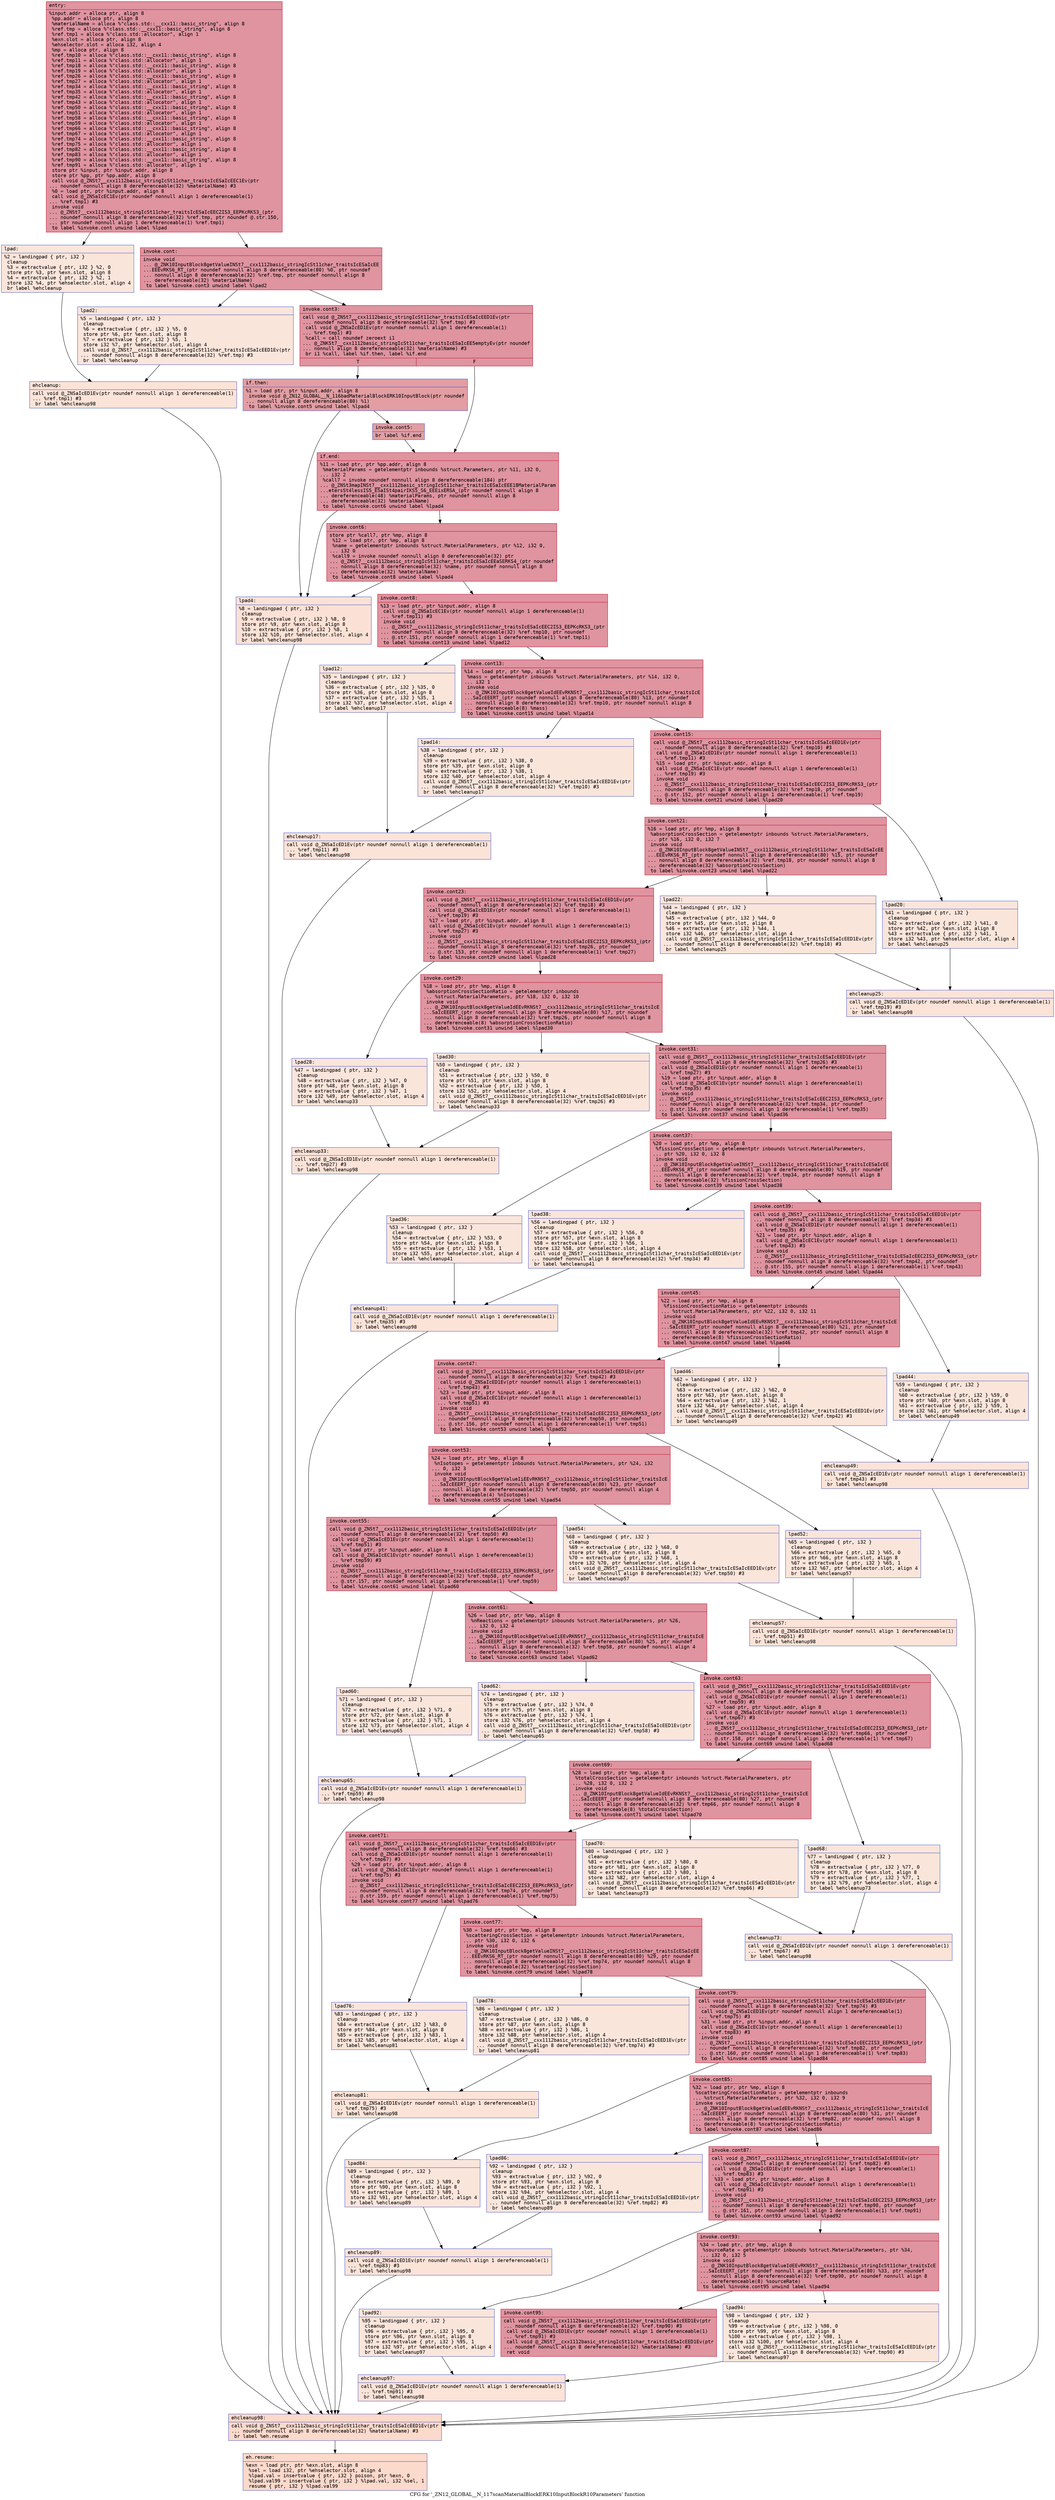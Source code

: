 digraph "CFG for '_ZN12_GLOBAL__N_117scanMaterialBlockERK10InputBlockR10Parameters' function" {
	label="CFG for '_ZN12_GLOBAL__N_117scanMaterialBlockERK10InputBlockR10Parameters' function";

	Node0x562c4e52afa0 [shape=record,color="#b70d28ff", style=filled, fillcolor="#b70d2870" fontname="Courier",label="{entry:\l|  %input.addr = alloca ptr, align 8\l  %pp.addr = alloca ptr, align 8\l  %materialName = alloca %\"class.std::__cxx11::basic_string\", align 8\l  %ref.tmp = alloca %\"class.std::__cxx11::basic_string\", align 8\l  %ref.tmp1 = alloca %\"class.std::allocator\", align 1\l  %exn.slot = alloca ptr, align 8\l  %ehselector.slot = alloca i32, align 4\l  %mp = alloca ptr, align 8\l  %ref.tmp10 = alloca %\"class.std::__cxx11::basic_string\", align 8\l  %ref.tmp11 = alloca %\"class.std::allocator\", align 1\l  %ref.tmp18 = alloca %\"class.std::__cxx11::basic_string\", align 8\l  %ref.tmp19 = alloca %\"class.std::allocator\", align 1\l  %ref.tmp26 = alloca %\"class.std::__cxx11::basic_string\", align 8\l  %ref.tmp27 = alloca %\"class.std::allocator\", align 1\l  %ref.tmp34 = alloca %\"class.std::__cxx11::basic_string\", align 8\l  %ref.tmp35 = alloca %\"class.std::allocator\", align 1\l  %ref.tmp42 = alloca %\"class.std::__cxx11::basic_string\", align 8\l  %ref.tmp43 = alloca %\"class.std::allocator\", align 1\l  %ref.tmp50 = alloca %\"class.std::__cxx11::basic_string\", align 8\l  %ref.tmp51 = alloca %\"class.std::allocator\", align 1\l  %ref.tmp58 = alloca %\"class.std::__cxx11::basic_string\", align 8\l  %ref.tmp59 = alloca %\"class.std::allocator\", align 1\l  %ref.tmp66 = alloca %\"class.std::__cxx11::basic_string\", align 8\l  %ref.tmp67 = alloca %\"class.std::allocator\", align 1\l  %ref.tmp74 = alloca %\"class.std::__cxx11::basic_string\", align 8\l  %ref.tmp75 = alloca %\"class.std::allocator\", align 1\l  %ref.tmp82 = alloca %\"class.std::__cxx11::basic_string\", align 8\l  %ref.tmp83 = alloca %\"class.std::allocator\", align 1\l  %ref.tmp90 = alloca %\"class.std::__cxx11::basic_string\", align 8\l  %ref.tmp91 = alloca %\"class.std::allocator\", align 1\l  store ptr %input, ptr %input.addr, align 8\l  store ptr %pp, ptr %pp.addr, align 8\l  call void @_ZNSt7__cxx1112basic_stringIcSt11char_traitsIcESaIcEEC1Ev(ptr\l... noundef nonnull align 8 dereferenceable(32) %materialName) #3\l  %0 = load ptr, ptr %input.addr, align 8\l  call void @_ZNSaIcEC1Ev(ptr noundef nonnull align 1 dereferenceable(1)\l... %ref.tmp1) #3\l  invoke void\l... @_ZNSt7__cxx1112basic_stringIcSt11char_traitsIcESaIcEEC2IS3_EEPKcRKS3_(ptr\l... noundef nonnull align 8 dereferenceable(32) %ref.tmp, ptr noundef @.str.150,\l... ptr noundef nonnull align 1 dereferenceable(1) %ref.tmp1)\l          to label %invoke.cont unwind label %lpad\l}"];
	Node0x562c4e52afa0 -> Node0x562c4e52c280[tooltip="entry -> invoke.cont\nProbability 100.00%" ];
	Node0x562c4e52afa0 -> Node0x562c4e52c300[tooltip="entry -> lpad\nProbability 0.00%" ];
	Node0x562c4e52c280 [shape=record,color="#b70d28ff", style=filled, fillcolor="#b70d2870" fontname="Courier",label="{invoke.cont:\l|  invoke void\l... @_ZNK10InputBlock8getValueINSt7__cxx1112basic_stringIcSt11char_traitsIcESaIcEE\l...EEEvRKS6_RT_(ptr noundef nonnull align 8 dereferenceable(80) %0, ptr noundef\l... nonnull align 8 dereferenceable(32) %ref.tmp, ptr noundef nonnull align 8\l... dereferenceable(32) %materialName)\l          to label %invoke.cont3 unwind label %lpad2\l}"];
	Node0x562c4e52c280 -> Node0x562c4e52c230[tooltip="invoke.cont -> invoke.cont3\nProbability 100.00%" ];
	Node0x562c4e52c280 -> Node0x562c4e52c5a0[tooltip="invoke.cont -> lpad2\nProbability 0.00%" ];
	Node0x562c4e52c230 [shape=record,color="#b70d28ff", style=filled, fillcolor="#b70d2870" fontname="Courier",label="{invoke.cont3:\l|  call void @_ZNSt7__cxx1112basic_stringIcSt11char_traitsIcESaIcEED1Ev(ptr\l... noundef nonnull align 8 dereferenceable(32) %ref.tmp) #3\l  call void @_ZNSaIcED1Ev(ptr noundef nonnull align 1 dereferenceable(1)\l... %ref.tmp1) #3\l  %call = call noundef zeroext i1\l... @_ZNKSt7__cxx1112basic_stringIcSt11char_traitsIcESaIcEE5emptyEv(ptr noundef\l... nonnull align 8 dereferenceable(32) %materialName) #3\l  br i1 %call, label %if.then, label %if.end\l|{<s0>T|<s1>F}}"];
	Node0x562c4e52c230:s0 -> Node0x562c4e52ca20[tooltip="invoke.cont3 -> if.then\nProbability 50.00%" ];
	Node0x562c4e52c230:s1 -> Node0x562c4e52cba0[tooltip="invoke.cont3 -> if.end\nProbability 50.00%" ];
	Node0x562c4e52ca20 [shape=record,color="#3d50c3ff", style=filled, fillcolor="#be242e70" fontname="Courier",label="{if.then:\l|  %1 = load ptr, ptr %input.addr, align 8\l  invoke void @_ZN12_GLOBAL__N_116badMaterialBlockERK10InputBlock(ptr noundef\l... nonnull align 8 dereferenceable(80) %1)\l          to label %invoke.cont5 unwind label %lpad4\l}"];
	Node0x562c4e52ca20 -> Node0x562c4e52cd40[tooltip="if.then -> invoke.cont5\nProbability 100.00%" ];
	Node0x562c4e52ca20 -> Node0x562c4e52cd90[tooltip="if.then -> lpad4\nProbability 0.00%" ];
	Node0x562c4e52cd40 [shape=record,color="#3d50c3ff", style=filled, fillcolor="#be242e70" fontname="Courier",label="{invoke.cont5:\l|  br label %if.end\l}"];
	Node0x562c4e52cd40 -> Node0x562c4e52cba0[tooltip="invoke.cont5 -> if.end\nProbability 100.00%" ];
	Node0x562c4e52c300 [shape=record,color="#3d50c3ff", style=filled, fillcolor="#f4c5ad70" fontname="Courier",label="{lpad:\l|  %2 = landingpad \{ ptr, i32 \}\l          cleanup\l  %3 = extractvalue \{ ptr, i32 \} %2, 0\l  store ptr %3, ptr %exn.slot, align 8\l  %4 = extractvalue \{ ptr, i32 \} %2, 1\l  store i32 %4, ptr %ehselector.slot, align 4\l  br label %ehcleanup\l}"];
	Node0x562c4e52c300 -> Node0x562c4e52d280[tooltip="lpad -> ehcleanup\nProbability 100.00%" ];
	Node0x562c4e52c5a0 [shape=record,color="#3d50c3ff", style=filled, fillcolor="#f4c5ad70" fontname="Courier",label="{lpad2:\l|  %5 = landingpad \{ ptr, i32 \}\l          cleanup\l  %6 = extractvalue \{ ptr, i32 \} %5, 0\l  store ptr %6, ptr %exn.slot, align 8\l  %7 = extractvalue \{ ptr, i32 \} %5, 1\l  store i32 %7, ptr %ehselector.slot, align 4\l  call void @_ZNSt7__cxx1112basic_stringIcSt11char_traitsIcESaIcEED1Ev(ptr\l... noundef nonnull align 8 dereferenceable(32) %ref.tmp) #3\l  br label %ehcleanup\l}"];
	Node0x562c4e52c5a0 -> Node0x562c4e52d280[tooltip="lpad2 -> ehcleanup\nProbability 100.00%" ];
	Node0x562c4e52d280 [shape=record,color="#3d50c3ff", style=filled, fillcolor="#f6bfa670" fontname="Courier",label="{ehcleanup:\l|  call void @_ZNSaIcED1Ev(ptr noundef nonnull align 1 dereferenceable(1)\l... %ref.tmp1) #3\l  br label %ehcleanup98\l}"];
	Node0x562c4e52d280 -> Node0x562c4e52d830[tooltip="ehcleanup -> ehcleanup98\nProbability 100.00%" ];
	Node0x562c4e52cd90 [shape=record,color="#3d50c3ff", style=filled, fillcolor="#f7bca170" fontname="Courier",label="{lpad4:\l|  %8 = landingpad \{ ptr, i32 \}\l          cleanup\l  %9 = extractvalue \{ ptr, i32 \} %8, 0\l  store ptr %9, ptr %exn.slot, align 8\l  %10 = extractvalue \{ ptr, i32 \} %8, 1\l  store i32 %10, ptr %ehselector.slot, align 4\l  br label %ehcleanup98\l}"];
	Node0x562c4e52cd90 -> Node0x562c4e52d830[tooltip="lpad4 -> ehcleanup98\nProbability 100.00%" ];
	Node0x562c4e52cba0 [shape=record,color="#b70d28ff", style=filled, fillcolor="#b70d2870" fontname="Courier",label="{if.end:\l|  %11 = load ptr, ptr %pp.addr, align 8\l  %materialParams = getelementptr inbounds %struct.Parameters, ptr %11, i32 0,\l... i32 2\l  %call7 = invoke noundef nonnull align 8 dereferenceable(184) ptr\l... @_ZNSt3mapINSt7__cxx1112basic_stringIcSt11char_traitsIcESaIcEEE18MaterialParam\l...etersSt4lessIS5_ESaISt4pairIKS5_S6_EEEixERSA_(ptr noundef nonnull align 8\l... dereferenceable(48) %materialParams, ptr noundef nonnull align 8\l... dereferenceable(32) %materialName)\l          to label %invoke.cont6 unwind label %lpad4\l}"];
	Node0x562c4e52cba0 -> Node0x562c4e52ddc0[tooltip="if.end -> invoke.cont6\nProbability 100.00%" ];
	Node0x562c4e52cba0 -> Node0x562c4e52cd90[tooltip="if.end -> lpad4\nProbability 0.00%" ];
	Node0x562c4e52ddc0 [shape=record,color="#b70d28ff", style=filled, fillcolor="#b70d2870" fontname="Courier",label="{invoke.cont6:\l|  store ptr %call7, ptr %mp, align 8\l  %12 = load ptr, ptr %mp, align 8\l  %name = getelementptr inbounds %struct.MaterialParameters, ptr %12, i32 0,\l... i32 0\l  %call9 = invoke noundef nonnull align 8 dereferenceable(32) ptr\l... @_ZNSt7__cxx1112basic_stringIcSt11char_traitsIcESaIcEEaSERKS4_(ptr noundef\l... nonnull align 8 dereferenceable(32) %name, ptr noundef nonnull align 8\l... dereferenceable(32) %materialName)\l          to label %invoke.cont8 unwind label %lpad4\l}"];
	Node0x562c4e52ddc0 -> Node0x562c4e52e290[tooltip="invoke.cont6 -> invoke.cont8\nProbability 100.00%" ];
	Node0x562c4e52ddc0 -> Node0x562c4e52cd90[tooltip="invoke.cont6 -> lpad4\nProbability 0.00%" ];
	Node0x562c4e52e290 [shape=record,color="#b70d28ff", style=filled, fillcolor="#b70d2870" fontname="Courier",label="{invoke.cont8:\l|  %13 = load ptr, ptr %input.addr, align 8\l  call void @_ZNSaIcEC1Ev(ptr noundef nonnull align 1 dereferenceable(1)\l... %ref.tmp11) #3\l  invoke void\l... @_ZNSt7__cxx1112basic_stringIcSt11char_traitsIcESaIcEEC2IS3_EEPKcRKS3_(ptr\l... noundef nonnull align 8 dereferenceable(32) %ref.tmp10, ptr noundef\l... @.str.151, ptr noundef nonnull align 1 dereferenceable(1) %ref.tmp11)\l          to label %invoke.cont13 unwind label %lpad12\l}"];
	Node0x562c4e52e290 -> Node0x562c4e52e930[tooltip="invoke.cont8 -> invoke.cont13\nProbability 100.00%" ];
	Node0x562c4e52e290 -> Node0x562c4e52e9b0[tooltip="invoke.cont8 -> lpad12\nProbability 0.00%" ];
	Node0x562c4e52e930 [shape=record,color="#b70d28ff", style=filled, fillcolor="#b70d2870" fontname="Courier",label="{invoke.cont13:\l|  %14 = load ptr, ptr %mp, align 8\l  %mass = getelementptr inbounds %struct.MaterialParameters, ptr %14, i32 0,\l... i32 1\l  invoke void\l... @_ZNK10InputBlock8getValueIdEEvRKNSt7__cxx1112basic_stringIcSt11char_traitsIcE\l...SaIcEEERT_(ptr noundef nonnull align 8 dereferenceable(80) %13, ptr noundef\l... nonnull align 8 dereferenceable(32) %ref.tmp10, ptr noundef nonnull align 8\l... dereferenceable(8) %mass)\l          to label %invoke.cont15 unwind label %lpad14\l}"];
	Node0x562c4e52e930 -> Node0x562c4e52b9f0[tooltip="invoke.cont13 -> invoke.cont15\nProbability 100.00%" ];
	Node0x562c4e52e930 -> Node0x562c4e52ede0[tooltip="invoke.cont13 -> lpad14\nProbability 0.00%" ];
	Node0x562c4e52b9f0 [shape=record,color="#b70d28ff", style=filled, fillcolor="#b70d2870" fontname="Courier",label="{invoke.cont15:\l|  call void @_ZNSt7__cxx1112basic_stringIcSt11char_traitsIcESaIcEED1Ev(ptr\l... noundef nonnull align 8 dereferenceable(32) %ref.tmp10) #3\l  call void @_ZNSaIcED1Ev(ptr noundef nonnull align 1 dereferenceable(1)\l... %ref.tmp11) #3\l  %15 = load ptr, ptr %input.addr, align 8\l  call void @_ZNSaIcEC1Ev(ptr noundef nonnull align 1 dereferenceable(1)\l... %ref.tmp19) #3\l  invoke void\l... @_ZNSt7__cxx1112basic_stringIcSt11char_traitsIcESaIcEEC2IS3_EEPKcRKS3_(ptr\l... noundef nonnull align 8 dereferenceable(32) %ref.tmp18, ptr noundef\l... @.str.152, ptr noundef nonnull align 1 dereferenceable(1) %ref.tmp19)\l          to label %invoke.cont21 unwind label %lpad20\l}"];
	Node0x562c4e52b9f0 -> Node0x562c4e52f4c0[tooltip="invoke.cont15 -> invoke.cont21\nProbability 100.00%" ];
	Node0x562c4e52b9f0 -> Node0x562c4e52f510[tooltip="invoke.cont15 -> lpad20\nProbability 0.00%" ];
	Node0x562c4e52f4c0 [shape=record,color="#b70d28ff", style=filled, fillcolor="#b70d2870" fontname="Courier",label="{invoke.cont21:\l|  %16 = load ptr, ptr %mp, align 8\l  %absorptionCrossSection = getelementptr inbounds %struct.MaterialParameters,\l... ptr %16, i32 0, i32 7\l  invoke void\l... @_ZNK10InputBlock8getValueINSt7__cxx1112basic_stringIcSt11char_traitsIcESaIcEE\l...EEEvRKS6_RT_(ptr noundef nonnull align 8 dereferenceable(80) %15, ptr noundef\l... nonnull align 8 dereferenceable(32) %ref.tmp18, ptr noundef nonnull align 8\l... dereferenceable(32) %absorptionCrossSection)\l          to label %invoke.cont23 unwind label %lpad22\l}"];
	Node0x562c4e52f4c0 -> Node0x562c4e52f470[tooltip="invoke.cont21 -> invoke.cont23\nProbability 100.00%" ];
	Node0x562c4e52f4c0 -> Node0x562c4e52f910[tooltip="invoke.cont21 -> lpad22\nProbability 0.00%" ];
	Node0x562c4e52f470 [shape=record,color="#b70d28ff", style=filled, fillcolor="#b70d2870" fontname="Courier",label="{invoke.cont23:\l|  call void @_ZNSt7__cxx1112basic_stringIcSt11char_traitsIcESaIcEED1Ev(ptr\l... noundef nonnull align 8 dereferenceable(32) %ref.tmp18) #3\l  call void @_ZNSaIcED1Ev(ptr noundef nonnull align 1 dereferenceable(1)\l... %ref.tmp19) #3\l  %17 = load ptr, ptr %input.addr, align 8\l  call void @_ZNSaIcEC1Ev(ptr noundef nonnull align 1 dereferenceable(1)\l... %ref.tmp27) #3\l  invoke void\l... @_ZNSt7__cxx1112basic_stringIcSt11char_traitsIcESaIcEEC2IS3_EEPKcRKS3_(ptr\l... noundef nonnull align 8 dereferenceable(32) %ref.tmp26, ptr noundef\l... @.str.153, ptr noundef nonnull align 1 dereferenceable(1) %ref.tmp27)\l          to label %invoke.cont29 unwind label %lpad28\l}"];
	Node0x562c4e52f470 -> Node0x562c4e52ffa0[tooltip="invoke.cont23 -> invoke.cont29\nProbability 100.00%" ];
	Node0x562c4e52f470 -> Node0x562c4e52fff0[tooltip="invoke.cont23 -> lpad28\nProbability 0.00%" ];
	Node0x562c4e52ffa0 [shape=record,color="#b70d28ff", style=filled, fillcolor="#b70d2870" fontname="Courier",label="{invoke.cont29:\l|  %18 = load ptr, ptr %mp, align 8\l  %absorptionCrossSectionRatio = getelementptr inbounds\l... %struct.MaterialParameters, ptr %18, i32 0, i32 10\l  invoke void\l... @_ZNK10InputBlock8getValueIdEEvRKNSt7__cxx1112basic_stringIcSt11char_traitsIcE\l...SaIcEEERT_(ptr noundef nonnull align 8 dereferenceable(80) %17, ptr noundef\l... nonnull align 8 dereferenceable(32) %ref.tmp26, ptr noundef nonnull align 8\l... dereferenceable(8) %absorptionCrossSectionRatio)\l          to label %invoke.cont31 unwind label %lpad30\l}"];
	Node0x562c4e52ffa0 -> Node0x562c4e52ff50[tooltip="invoke.cont29 -> invoke.cont31\nProbability 100.00%" ];
	Node0x562c4e52ffa0 -> Node0x562c4e530450[tooltip="invoke.cont29 -> lpad30\nProbability 0.00%" ];
	Node0x562c4e52ff50 [shape=record,color="#b70d28ff", style=filled, fillcolor="#b70d2870" fontname="Courier",label="{invoke.cont31:\l|  call void @_ZNSt7__cxx1112basic_stringIcSt11char_traitsIcESaIcEED1Ev(ptr\l... noundef nonnull align 8 dereferenceable(32) %ref.tmp26) #3\l  call void @_ZNSaIcED1Ev(ptr noundef nonnull align 1 dereferenceable(1)\l... %ref.tmp27) #3\l  %19 = load ptr, ptr %input.addr, align 8\l  call void @_ZNSaIcEC1Ev(ptr noundef nonnull align 1 dereferenceable(1)\l... %ref.tmp35) #3\l  invoke void\l... @_ZNSt7__cxx1112basic_stringIcSt11char_traitsIcESaIcEEC2IS3_EEPKcRKS3_(ptr\l... noundef nonnull align 8 dereferenceable(32) %ref.tmp34, ptr noundef\l... @.str.154, ptr noundef nonnull align 1 dereferenceable(1) %ref.tmp35)\l          to label %invoke.cont37 unwind label %lpad36\l}"];
	Node0x562c4e52ff50 -> Node0x562c4e530a70[tooltip="invoke.cont31 -> invoke.cont37\nProbability 100.00%" ];
	Node0x562c4e52ff50 -> Node0x562c4e530ac0[tooltip="invoke.cont31 -> lpad36\nProbability 0.00%" ];
	Node0x562c4e530a70 [shape=record,color="#b70d28ff", style=filled, fillcolor="#b70d2870" fontname="Courier",label="{invoke.cont37:\l|  %20 = load ptr, ptr %mp, align 8\l  %fissionCrossSection = getelementptr inbounds %struct.MaterialParameters,\l... ptr %20, i32 0, i32 8\l  invoke void\l... @_ZNK10InputBlock8getValueINSt7__cxx1112basic_stringIcSt11char_traitsIcESaIcEE\l...EEEvRKS6_RT_(ptr noundef nonnull align 8 dereferenceable(80) %19, ptr noundef\l... nonnull align 8 dereferenceable(32) %ref.tmp34, ptr noundef nonnull align 8\l... dereferenceable(32) %fissionCrossSection)\l          to label %invoke.cont39 unwind label %lpad38\l}"];
	Node0x562c4e530a70 -> Node0x562c4e530a20[tooltip="invoke.cont37 -> invoke.cont39\nProbability 100.00%" ];
	Node0x562c4e530a70 -> Node0x562c4e530e90[tooltip="invoke.cont37 -> lpad38\nProbability 0.00%" ];
	Node0x562c4e530a20 [shape=record,color="#b70d28ff", style=filled, fillcolor="#b70d2870" fontname="Courier",label="{invoke.cont39:\l|  call void @_ZNSt7__cxx1112basic_stringIcSt11char_traitsIcESaIcEED1Ev(ptr\l... noundef nonnull align 8 dereferenceable(32) %ref.tmp34) #3\l  call void @_ZNSaIcED1Ev(ptr noundef nonnull align 1 dereferenceable(1)\l... %ref.tmp35) #3\l  %21 = load ptr, ptr %input.addr, align 8\l  call void @_ZNSaIcEC1Ev(ptr noundef nonnull align 1 dereferenceable(1)\l... %ref.tmp43) #3\l  invoke void\l... @_ZNSt7__cxx1112basic_stringIcSt11char_traitsIcESaIcEEC2IS3_EEPKcRKS3_(ptr\l... noundef nonnull align 8 dereferenceable(32) %ref.tmp42, ptr noundef\l... @.str.155, ptr noundef nonnull align 1 dereferenceable(1) %ref.tmp43)\l          to label %invoke.cont45 unwind label %lpad44\l}"];
	Node0x562c4e530a20 -> Node0x562c4e5314b0[tooltip="invoke.cont39 -> invoke.cont45\nProbability 100.00%" ];
	Node0x562c4e530a20 -> Node0x562c4e531500[tooltip="invoke.cont39 -> lpad44\nProbability 0.00%" ];
	Node0x562c4e5314b0 [shape=record,color="#b70d28ff", style=filled, fillcolor="#b70d2870" fontname="Courier",label="{invoke.cont45:\l|  %22 = load ptr, ptr %mp, align 8\l  %fissionCrossSectionRatio = getelementptr inbounds\l... %struct.MaterialParameters, ptr %22, i32 0, i32 11\l  invoke void\l... @_ZNK10InputBlock8getValueIdEEvRKNSt7__cxx1112basic_stringIcSt11char_traitsIcE\l...SaIcEEERT_(ptr noundef nonnull align 8 dereferenceable(80) %21, ptr noundef\l... nonnull align 8 dereferenceable(32) %ref.tmp42, ptr noundef nonnull align 8\l... dereferenceable(8) %fissionCrossSectionRatio)\l          to label %invoke.cont47 unwind label %lpad46\l}"];
	Node0x562c4e5314b0 -> Node0x562c4e531460[tooltip="invoke.cont45 -> invoke.cont47\nProbability 100.00%" ];
	Node0x562c4e5314b0 -> Node0x562c4e5319a0[tooltip="invoke.cont45 -> lpad46\nProbability 0.00%" ];
	Node0x562c4e531460 [shape=record,color="#b70d28ff", style=filled, fillcolor="#b70d2870" fontname="Courier",label="{invoke.cont47:\l|  call void @_ZNSt7__cxx1112basic_stringIcSt11char_traitsIcESaIcEED1Ev(ptr\l... noundef nonnull align 8 dereferenceable(32) %ref.tmp42) #3\l  call void @_ZNSaIcED1Ev(ptr noundef nonnull align 1 dereferenceable(1)\l... %ref.tmp43) #3\l  %23 = load ptr, ptr %input.addr, align 8\l  call void @_ZNSaIcEC1Ev(ptr noundef nonnull align 1 dereferenceable(1)\l... %ref.tmp51) #3\l  invoke void\l... @_ZNSt7__cxx1112basic_stringIcSt11char_traitsIcESaIcEEC2IS3_EEPKcRKS3_(ptr\l... noundef nonnull align 8 dereferenceable(32) %ref.tmp50, ptr noundef\l... @.str.156, ptr noundef nonnull align 1 dereferenceable(1) %ref.tmp51)\l          to label %invoke.cont53 unwind label %lpad52\l}"];
	Node0x562c4e531460 -> Node0x562c4e531fc0[tooltip="invoke.cont47 -> invoke.cont53\nProbability 100.00%" ];
	Node0x562c4e531460 -> Node0x562c4e532010[tooltip="invoke.cont47 -> lpad52\nProbability 0.00%" ];
	Node0x562c4e531fc0 [shape=record,color="#b70d28ff", style=filled, fillcolor="#b70d2870" fontname="Courier",label="{invoke.cont53:\l|  %24 = load ptr, ptr %mp, align 8\l  %nIsotopes = getelementptr inbounds %struct.MaterialParameters, ptr %24, i32\l... 0, i32 3\l  invoke void\l... @_ZNK10InputBlock8getValueIiEEvRKNSt7__cxx1112basic_stringIcSt11char_traitsIcE\l...SaIcEEERT_(ptr noundef nonnull align 8 dereferenceable(80) %23, ptr noundef\l... nonnull align 8 dereferenceable(32) %ref.tmp50, ptr noundef nonnull align 4\l... dereferenceable(4) %nIsotopes)\l          to label %invoke.cont55 unwind label %lpad54\l}"];
	Node0x562c4e531fc0 -> Node0x562c4e531f70[tooltip="invoke.cont53 -> invoke.cont55\nProbability 100.00%" ];
	Node0x562c4e531fc0 -> Node0x562c4e5323e0[tooltip="invoke.cont53 -> lpad54\nProbability 0.00%" ];
	Node0x562c4e531f70 [shape=record,color="#b70d28ff", style=filled, fillcolor="#b70d2870" fontname="Courier",label="{invoke.cont55:\l|  call void @_ZNSt7__cxx1112basic_stringIcSt11char_traitsIcESaIcEED1Ev(ptr\l... noundef nonnull align 8 dereferenceable(32) %ref.tmp50) #3\l  call void @_ZNSaIcED1Ev(ptr noundef nonnull align 1 dereferenceable(1)\l... %ref.tmp51) #3\l  %25 = load ptr, ptr %input.addr, align 8\l  call void @_ZNSaIcEC1Ev(ptr noundef nonnull align 1 dereferenceable(1)\l... %ref.tmp59) #3\l  invoke void\l... @_ZNSt7__cxx1112basic_stringIcSt11char_traitsIcESaIcEEC2IS3_EEPKcRKS3_(ptr\l... noundef nonnull align 8 dereferenceable(32) %ref.tmp58, ptr noundef\l... @.str.157, ptr noundef nonnull align 1 dereferenceable(1) %ref.tmp59)\l          to label %invoke.cont61 unwind label %lpad60\l}"];
	Node0x562c4e531f70 -> Node0x562c4e532a30[tooltip="invoke.cont55 -> invoke.cont61\nProbability 100.00%" ];
	Node0x562c4e531f70 -> Node0x562c4e532a80[tooltip="invoke.cont55 -> lpad60\nProbability 0.00%" ];
	Node0x562c4e532a30 [shape=record,color="#b70d28ff", style=filled, fillcolor="#b70d2870" fontname="Courier",label="{invoke.cont61:\l|  %26 = load ptr, ptr %mp, align 8\l  %nReactions = getelementptr inbounds %struct.MaterialParameters, ptr %26,\l... i32 0, i32 4\l  invoke void\l... @_ZNK10InputBlock8getValueIiEEvRKNSt7__cxx1112basic_stringIcSt11char_traitsIcE\l...SaIcEEERT_(ptr noundef nonnull align 8 dereferenceable(80) %25, ptr noundef\l... nonnull align 8 dereferenceable(32) %ref.tmp58, ptr noundef nonnull align 4\l... dereferenceable(4) %nReactions)\l          to label %invoke.cont63 unwind label %lpad62\l}"];
	Node0x562c4e532a30 -> Node0x562c4e5329e0[tooltip="invoke.cont61 -> invoke.cont63\nProbability 100.00%" ];
	Node0x562c4e532a30 -> Node0x562c4e532e80[tooltip="invoke.cont61 -> lpad62\nProbability 0.00%" ];
	Node0x562c4e5329e0 [shape=record,color="#b70d28ff", style=filled, fillcolor="#b70d2870" fontname="Courier",label="{invoke.cont63:\l|  call void @_ZNSt7__cxx1112basic_stringIcSt11char_traitsIcESaIcEED1Ev(ptr\l... noundef nonnull align 8 dereferenceable(32) %ref.tmp58) #3\l  call void @_ZNSaIcED1Ev(ptr noundef nonnull align 1 dereferenceable(1)\l... %ref.tmp59) #3\l  %27 = load ptr, ptr %input.addr, align 8\l  call void @_ZNSaIcEC1Ev(ptr noundef nonnull align 1 dereferenceable(1)\l... %ref.tmp67) #3\l  invoke void\l... @_ZNSt7__cxx1112basic_stringIcSt11char_traitsIcESaIcEEC2IS3_EEPKcRKS3_(ptr\l... noundef nonnull align 8 dereferenceable(32) %ref.tmp66, ptr noundef\l... @.str.158, ptr noundef nonnull align 1 dereferenceable(1) %ref.tmp67)\l          to label %invoke.cont69 unwind label %lpad68\l}"];
	Node0x562c4e5329e0 -> Node0x562c4e5334d0[tooltip="invoke.cont63 -> invoke.cont69\nProbability 100.00%" ];
	Node0x562c4e5329e0 -> Node0x562c4e533520[tooltip="invoke.cont63 -> lpad68\nProbability 0.00%" ];
	Node0x562c4e5334d0 [shape=record,color="#b70d28ff", style=filled, fillcolor="#b70d2870" fontname="Courier",label="{invoke.cont69:\l|  %28 = load ptr, ptr %mp, align 8\l  %totalCrossSection = getelementptr inbounds %struct.MaterialParameters, ptr\l... %28, i32 0, i32 2\l  invoke void\l... @_ZNK10InputBlock8getValueIdEEvRKNSt7__cxx1112basic_stringIcSt11char_traitsIcE\l...SaIcEEERT_(ptr noundef nonnull align 8 dereferenceable(80) %27, ptr noundef\l... nonnull align 8 dereferenceable(32) %ref.tmp66, ptr noundef nonnull align 8\l... dereferenceable(8) %totalCrossSection)\l          to label %invoke.cont71 unwind label %lpad70\l}"];
	Node0x562c4e5334d0 -> Node0x562c4e533480[tooltip="invoke.cont69 -> invoke.cont71\nProbability 100.00%" ];
	Node0x562c4e5334d0 -> Node0x562c4e533980[tooltip="invoke.cont69 -> lpad70\nProbability 0.00%" ];
	Node0x562c4e533480 [shape=record,color="#b70d28ff", style=filled, fillcolor="#b70d2870" fontname="Courier",label="{invoke.cont71:\l|  call void @_ZNSt7__cxx1112basic_stringIcSt11char_traitsIcESaIcEED1Ev(ptr\l... noundef nonnull align 8 dereferenceable(32) %ref.tmp66) #3\l  call void @_ZNSaIcED1Ev(ptr noundef nonnull align 1 dereferenceable(1)\l... %ref.tmp67) #3\l  %29 = load ptr, ptr %input.addr, align 8\l  call void @_ZNSaIcEC1Ev(ptr noundef nonnull align 1 dereferenceable(1)\l... %ref.tmp75) #3\l  invoke void\l... @_ZNSt7__cxx1112basic_stringIcSt11char_traitsIcESaIcEEC2IS3_EEPKcRKS3_(ptr\l... noundef nonnull align 8 dereferenceable(32) %ref.tmp74, ptr noundef\l... @.str.159, ptr noundef nonnull align 1 dereferenceable(1) %ref.tmp75)\l          to label %invoke.cont77 unwind label %lpad76\l}"];
	Node0x562c4e533480 -> Node0x562c4e533fa0[tooltip="invoke.cont71 -> invoke.cont77\nProbability 100.00%" ];
	Node0x562c4e533480 -> Node0x562c4e533ff0[tooltip="invoke.cont71 -> lpad76\nProbability 0.00%" ];
	Node0x562c4e533fa0 [shape=record,color="#b70d28ff", style=filled, fillcolor="#b70d2870" fontname="Courier",label="{invoke.cont77:\l|  %30 = load ptr, ptr %mp, align 8\l  %scatteringCrossSection = getelementptr inbounds %struct.MaterialParameters,\l... ptr %30, i32 0, i32 6\l  invoke void\l... @_ZNK10InputBlock8getValueINSt7__cxx1112basic_stringIcSt11char_traitsIcESaIcEE\l...EEEvRKS6_RT_(ptr noundef nonnull align 8 dereferenceable(80) %29, ptr noundef\l... nonnull align 8 dereferenceable(32) %ref.tmp74, ptr noundef nonnull align 8\l... dereferenceable(32) %scatteringCrossSection)\l          to label %invoke.cont79 unwind label %lpad78\l}"];
	Node0x562c4e533fa0 -> Node0x562c4e533f50[tooltip="invoke.cont77 -> invoke.cont79\nProbability 100.00%" ];
	Node0x562c4e533fa0 -> Node0x562c4e5343c0[tooltip="invoke.cont77 -> lpad78\nProbability 0.00%" ];
	Node0x562c4e533f50 [shape=record,color="#b70d28ff", style=filled, fillcolor="#b70d2870" fontname="Courier",label="{invoke.cont79:\l|  call void @_ZNSt7__cxx1112basic_stringIcSt11char_traitsIcESaIcEED1Ev(ptr\l... noundef nonnull align 8 dereferenceable(32) %ref.tmp74) #3\l  call void @_ZNSaIcED1Ev(ptr noundef nonnull align 1 dereferenceable(1)\l... %ref.tmp75) #3\l  %31 = load ptr, ptr %input.addr, align 8\l  call void @_ZNSaIcEC1Ev(ptr noundef nonnull align 1 dereferenceable(1)\l... %ref.tmp83) #3\l  invoke void\l... @_ZNSt7__cxx1112basic_stringIcSt11char_traitsIcESaIcEEC2IS3_EEPKcRKS3_(ptr\l... noundef nonnull align 8 dereferenceable(32) %ref.tmp82, ptr noundef\l... @.str.160, ptr noundef nonnull align 1 dereferenceable(1) %ref.tmp83)\l          to label %invoke.cont85 unwind label %lpad84\l}"];
	Node0x562c4e533f50 -> Node0x562c4e5349e0[tooltip="invoke.cont79 -> invoke.cont85\nProbability 100.00%" ];
	Node0x562c4e533f50 -> Node0x562c4e534a30[tooltip="invoke.cont79 -> lpad84\nProbability 0.00%" ];
	Node0x562c4e5349e0 [shape=record,color="#b70d28ff", style=filled, fillcolor="#b70d2870" fontname="Courier",label="{invoke.cont85:\l|  %32 = load ptr, ptr %mp, align 8\l  %scatteringCrossSectionRatio = getelementptr inbounds\l... %struct.MaterialParameters, ptr %32, i32 0, i32 9\l  invoke void\l... @_ZNK10InputBlock8getValueIdEEvRKNSt7__cxx1112basic_stringIcSt11char_traitsIcE\l...SaIcEEERT_(ptr noundef nonnull align 8 dereferenceable(80) %31, ptr noundef\l... nonnull align 8 dereferenceable(32) %ref.tmp82, ptr noundef nonnull align 8\l... dereferenceable(8) %scatteringCrossSectionRatio)\l          to label %invoke.cont87 unwind label %lpad86\l}"];
	Node0x562c4e5349e0 -> Node0x562c4e534990[tooltip="invoke.cont85 -> invoke.cont87\nProbability 100.00%" ];
	Node0x562c4e5349e0 -> Node0x562c4e52e760[tooltip="invoke.cont85 -> lpad86\nProbability 0.00%" ];
	Node0x562c4e534990 [shape=record,color="#b70d28ff", style=filled, fillcolor="#b70d2870" fontname="Courier",label="{invoke.cont87:\l|  call void @_ZNSt7__cxx1112basic_stringIcSt11char_traitsIcESaIcEED1Ev(ptr\l... noundef nonnull align 8 dereferenceable(32) %ref.tmp82) #3\l  call void @_ZNSaIcED1Ev(ptr noundef nonnull align 1 dereferenceable(1)\l... %ref.tmp83) #3\l  %33 = load ptr, ptr %input.addr, align 8\l  call void @_ZNSaIcEC1Ev(ptr noundef nonnull align 1 dereferenceable(1)\l... %ref.tmp91) #3\l  invoke void\l... @_ZNSt7__cxx1112basic_stringIcSt11char_traitsIcESaIcEEC2IS3_EEPKcRKS3_(ptr\l... noundef nonnull align 8 dereferenceable(32) %ref.tmp90, ptr noundef\l... @.str.161, ptr noundef nonnull align 1 dereferenceable(1) %ref.tmp91)\l          to label %invoke.cont93 unwind label %lpad92\l}"];
	Node0x562c4e534990 -> Node0x562c4e535b50[tooltip="invoke.cont87 -> invoke.cont93\nProbability 100.00%" ];
	Node0x562c4e534990 -> Node0x562c4e535ba0[tooltip="invoke.cont87 -> lpad92\nProbability 0.00%" ];
	Node0x562c4e535b50 [shape=record,color="#b70d28ff", style=filled, fillcolor="#b70d2870" fontname="Courier",label="{invoke.cont93:\l|  %34 = load ptr, ptr %mp, align 8\l  %sourceRate = getelementptr inbounds %struct.MaterialParameters, ptr %34,\l... i32 0, i32 5\l  invoke void\l... @_ZNK10InputBlock8getValueIdEEvRKNSt7__cxx1112basic_stringIcSt11char_traitsIcE\l...SaIcEEERT_(ptr noundef nonnull align 8 dereferenceable(80) %33, ptr noundef\l... nonnull align 8 dereferenceable(32) %ref.tmp90, ptr noundef nonnull align 8\l... dereferenceable(8) %sourceRate)\l          to label %invoke.cont95 unwind label %lpad94\l}"];
	Node0x562c4e535b50 -> Node0x562c4e535b00[tooltip="invoke.cont93 -> invoke.cont95\nProbability 100.00%" ];
	Node0x562c4e535b50 -> Node0x562c4e535f10[tooltip="invoke.cont93 -> lpad94\nProbability 0.00%" ];
	Node0x562c4e535b00 [shape=record,color="#b70d28ff", style=filled, fillcolor="#b70d2870" fontname="Courier",label="{invoke.cont95:\l|  call void @_ZNSt7__cxx1112basic_stringIcSt11char_traitsIcESaIcEED1Ev(ptr\l... noundef nonnull align 8 dereferenceable(32) %ref.tmp90) #3\l  call void @_ZNSaIcED1Ev(ptr noundef nonnull align 1 dereferenceable(1)\l... %ref.tmp91) #3\l  call void @_ZNSt7__cxx1112basic_stringIcSt11char_traitsIcESaIcEED1Ev(ptr\l... noundef nonnull align 8 dereferenceable(32) %materialName) #3\l  ret void\l}"];
	Node0x562c4e52e9b0 [shape=record,color="#3d50c3ff", style=filled, fillcolor="#f4c5ad70" fontname="Courier",label="{lpad12:\l|  %35 = landingpad \{ ptr, i32 \}\l          cleanup\l  %36 = extractvalue \{ ptr, i32 \} %35, 0\l  store ptr %36, ptr %exn.slot, align 8\l  %37 = extractvalue \{ ptr, i32 \} %35, 1\l  store i32 %37, ptr %ehselector.slot, align 4\l  br label %ehcleanup17\l}"];
	Node0x562c4e52e9b0 -> Node0x562c4e536620[tooltip="lpad12 -> ehcleanup17\nProbability 100.00%" ];
	Node0x562c4e52ede0 [shape=record,color="#3d50c3ff", style=filled, fillcolor="#f4c5ad70" fontname="Courier",label="{lpad14:\l|  %38 = landingpad \{ ptr, i32 \}\l          cleanup\l  %39 = extractvalue \{ ptr, i32 \} %38, 0\l  store ptr %39, ptr %exn.slot, align 8\l  %40 = extractvalue \{ ptr, i32 \} %38, 1\l  store i32 %40, ptr %ehselector.slot, align 4\l  call void @_ZNSt7__cxx1112basic_stringIcSt11char_traitsIcESaIcEED1Ev(ptr\l... noundef nonnull align 8 dereferenceable(32) %ref.tmp10) #3\l  br label %ehcleanup17\l}"];
	Node0x562c4e52ede0 -> Node0x562c4e536620[tooltip="lpad14 -> ehcleanup17\nProbability 100.00%" ];
	Node0x562c4e536620 [shape=record,color="#3d50c3ff", style=filled, fillcolor="#f6bfa670" fontname="Courier",label="{ehcleanup17:\l|  call void @_ZNSaIcED1Ev(ptr noundef nonnull align 1 dereferenceable(1)\l... %ref.tmp11) #3\l  br label %ehcleanup98\l}"];
	Node0x562c4e536620 -> Node0x562c4e52d830[tooltip="ehcleanup17 -> ehcleanup98\nProbability 100.00%" ];
	Node0x562c4e52f510 [shape=record,color="#3d50c3ff", style=filled, fillcolor="#f4c5ad70" fontname="Courier",label="{lpad20:\l|  %41 = landingpad \{ ptr, i32 \}\l          cleanup\l  %42 = extractvalue \{ ptr, i32 \} %41, 0\l  store ptr %42, ptr %exn.slot, align 8\l  %43 = extractvalue \{ ptr, i32 \} %41, 1\l  store i32 %43, ptr %ehselector.slot, align 4\l  br label %ehcleanup25\l}"];
	Node0x562c4e52f510 -> Node0x562c4e536e30[tooltip="lpad20 -> ehcleanup25\nProbability 100.00%" ];
	Node0x562c4e52f910 [shape=record,color="#3d50c3ff", style=filled, fillcolor="#f4c5ad70" fontname="Courier",label="{lpad22:\l|  %44 = landingpad \{ ptr, i32 \}\l          cleanup\l  %45 = extractvalue \{ ptr, i32 \} %44, 0\l  store ptr %45, ptr %exn.slot, align 8\l  %46 = extractvalue \{ ptr, i32 \} %44, 1\l  store i32 %46, ptr %ehselector.slot, align 4\l  call void @_ZNSt7__cxx1112basic_stringIcSt11char_traitsIcESaIcEED1Ev(ptr\l... noundef nonnull align 8 dereferenceable(32) %ref.tmp18) #3\l  br label %ehcleanup25\l}"];
	Node0x562c4e52f910 -> Node0x562c4e536e30[tooltip="lpad22 -> ehcleanup25\nProbability 100.00%" ];
	Node0x562c4e536e30 [shape=record,color="#3d50c3ff", style=filled, fillcolor="#f6bfa670" fontname="Courier",label="{ehcleanup25:\l|  call void @_ZNSaIcED1Ev(ptr noundef nonnull align 1 dereferenceable(1)\l... %ref.tmp19) #3\l  br label %ehcleanup98\l}"];
	Node0x562c4e536e30 -> Node0x562c4e52d830[tooltip="ehcleanup25 -> ehcleanup98\nProbability 100.00%" ];
	Node0x562c4e52fff0 [shape=record,color="#3d50c3ff", style=filled, fillcolor="#f4c5ad70" fontname="Courier",label="{lpad28:\l|  %47 = landingpad \{ ptr, i32 \}\l          cleanup\l  %48 = extractvalue \{ ptr, i32 \} %47, 0\l  store ptr %48, ptr %exn.slot, align 8\l  %49 = extractvalue \{ ptr, i32 \} %47, 1\l  store i32 %49, ptr %ehselector.slot, align 4\l  br label %ehcleanup33\l}"];
	Node0x562c4e52fff0 -> Node0x562c4e537f30[tooltip="lpad28 -> ehcleanup33\nProbability 100.00%" ];
	Node0x562c4e530450 [shape=record,color="#3d50c3ff", style=filled, fillcolor="#f4c5ad70" fontname="Courier",label="{lpad30:\l|  %50 = landingpad \{ ptr, i32 \}\l          cleanup\l  %51 = extractvalue \{ ptr, i32 \} %50, 0\l  store ptr %51, ptr %exn.slot, align 8\l  %52 = extractvalue \{ ptr, i32 \} %50, 1\l  store i32 %52, ptr %ehselector.slot, align 4\l  call void @_ZNSt7__cxx1112basic_stringIcSt11char_traitsIcESaIcEED1Ev(ptr\l... noundef nonnull align 8 dereferenceable(32) %ref.tmp26) #3\l  br label %ehcleanup33\l}"];
	Node0x562c4e530450 -> Node0x562c4e537f30[tooltip="lpad30 -> ehcleanup33\nProbability 100.00%" ];
	Node0x562c4e537f30 [shape=record,color="#3d50c3ff", style=filled, fillcolor="#f6bfa670" fontname="Courier",label="{ehcleanup33:\l|  call void @_ZNSaIcED1Ev(ptr noundef nonnull align 1 dereferenceable(1)\l... %ref.tmp27) #3\l  br label %ehcleanup98\l}"];
	Node0x562c4e537f30 -> Node0x562c4e52d830[tooltip="ehcleanup33 -> ehcleanup98\nProbability 100.00%" ];
	Node0x562c4e530ac0 [shape=record,color="#3d50c3ff", style=filled, fillcolor="#f4c5ad70" fontname="Courier",label="{lpad36:\l|  %53 = landingpad \{ ptr, i32 \}\l          cleanup\l  %54 = extractvalue \{ ptr, i32 \} %53, 0\l  store ptr %54, ptr %exn.slot, align 8\l  %55 = extractvalue \{ ptr, i32 \} %53, 1\l  store i32 %55, ptr %ehselector.slot, align 4\l  br label %ehcleanup41\l}"];
	Node0x562c4e530ac0 -> Node0x562c4e538820[tooltip="lpad36 -> ehcleanup41\nProbability 100.00%" ];
	Node0x562c4e530e90 [shape=record,color="#3d50c3ff", style=filled, fillcolor="#f4c5ad70" fontname="Courier",label="{lpad38:\l|  %56 = landingpad \{ ptr, i32 \}\l          cleanup\l  %57 = extractvalue \{ ptr, i32 \} %56, 0\l  store ptr %57, ptr %exn.slot, align 8\l  %58 = extractvalue \{ ptr, i32 \} %56, 1\l  store i32 %58, ptr %ehselector.slot, align 4\l  call void @_ZNSt7__cxx1112basic_stringIcSt11char_traitsIcESaIcEED1Ev(ptr\l... noundef nonnull align 8 dereferenceable(32) %ref.tmp34) #3\l  br label %ehcleanup41\l}"];
	Node0x562c4e530e90 -> Node0x562c4e538820[tooltip="lpad38 -> ehcleanup41\nProbability 100.00%" ];
	Node0x562c4e538820 [shape=record,color="#3d50c3ff", style=filled, fillcolor="#f6bfa670" fontname="Courier",label="{ehcleanup41:\l|  call void @_ZNSaIcED1Ev(ptr noundef nonnull align 1 dereferenceable(1)\l... %ref.tmp35) #3\l  br label %ehcleanup98\l}"];
	Node0x562c4e538820 -> Node0x562c4e52d830[tooltip="ehcleanup41 -> ehcleanup98\nProbability 100.00%" ];
	Node0x562c4e531500 [shape=record,color="#3d50c3ff", style=filled, fillcolor="#f4c5ad70" fontname="Courier",label="{lpad44:\l|  %59 = landingpad \{ ptr, i32 \}\l          cleanup\l  %60 = extractvalue \{ ptr, i32 \} %59, 0\l  store ptr %60, ptr %exn.slot, align 8\l  %61 = extractvalue \{ ptr, i32 \} %59, 1\l  store i32 %61, ptr %ehselector.slot, align 4\l  br label %ehcleanup49\l}"];
	Node0x562c4e531500 -> Node0x562c4e539110[tooltip="lpad44 -> ehcleanup49\nProbability 100.00%" ];
	Node0x562c4e5319a0 [shape=record,color="#3d50c3ff", style=filled, fillcolor="#f4c5ad70" fontname="Courier",label="{lpad46:\l|  %62 = landingpad \{ ptr, i32 \}\l          cleanup\l  %63 = extractvalue \{ ptr, i32 \} %62, 0\l  store ptr %63, ptr %exn.slot, align 8\l  %64 = extractvalue \{ ptr, i32 \} %62, 1\l  store i32 %64, ptr %ehselector.slot, align 4\l  call void @_ZNSt7__cxx1112basic_stringIcSt11char_traitsIcESaIcEED1Ev(ptr\l... noundef nonnull align 8 dereferenceable(32) %ref.tmp42) #3\l  br label %ehcleanup49\l}"];
	Node0x562c4e5319a0 -> Node0x562c4e539110[tooltip="lpad46 -> ehcleanup49\nProbability 100.00%" ];
	Node0x562c4e539110 [shape=record,color="#3d50c3ff", style=filled, fillcolor="#f6bfa670" fontname="Courier",label="{ehcleanup49:\l|  call void @_ZNSaIcED1Ev(ptr noundef nonnull align 1 dereferenceable(1)\l... %ref.tmp43) #3\l  br label %ehcleanup98\l}"];
	Node0x562c4e539110 -> Node0x562c4e52d830[tooltip="ehcleanup49 -> ehcleanup98\nProbability 100.00%" ];
	Node0x562c4e532010 [shape=record,color="#3d50c3ff", style=filled, fillcolor="#f4c5ad70" fontname="Courier",label="{lpad52:\l|  %65 = landingpad \{ ptr, i32 \}\l          cleanup\l  %66 = extractvalue \{ ptr, i32 \} %65, 0\l  store ptr %66, ptr %exn.slot, align 8\l  %67 = extractvalue \{ ptr, i32 \} %65, 1\l  store i32 %67, ptr %ehselector.slot, align 4\l  br label %ehcleanup57\l}"];
	Node0x562c4e532010 -> Node0x562c4e539a00[tooltip="lpad52 -> ehcleanup57\nProbability 100.00%" ];
	Node0x562c4e5323e0 [shape=record,color="#3d50c3ff", style=filled, fillcolor="#f4c5ad70" fontname="Courier",label="{lpad54:\l|  %68 = landingpad \{ ptr, i32 \}\l          cleanup\l  %69 = extractvalue \{ ptr, i32 \} %68, 0\l  store ptr %69, ptr %exn.slot, align 8\l  %70 = extractvalue \{ ptr, i32 \} %68, 1\l  store i32 %70, ptr %ehselector.slot, align 4\l  call void @_ZNSt7__cxx1112basic_stringIcSt11char_traitsIcESaIcEED1Ev(ptr\l... noundef nonnull align 8 dereferenceable(32) %ref.tmp50) #3\l  br label %ehcleanup57\l}"];
	Node0x562c4e5323e0 -> Node0x562c4e539a00[tooltip="lpad54 -> ehcleanup57\nProbability 100.00%" ];
	Node0x562c4e539a00 [shape=record,color="#3d50c3ff", style=filled, fillcolor="#f6bfa670" fontname="Courier",label="{ehcleanup57:\l|  call void @_ZNSaIcED1Ev(ptr noundef nonnull align 1 dereferenceable(1)\l... %ref.tmp51) #3\l  br label %ehcleanup98\l}"];
	Node0x562c4e539a00 -> Node0x562c4e52d830[tooltip="ehcleanup57 -> ehcleanup98\nProbability 100.00%" ];
	Node0x562c4e532a80 [shape=record,color="#3d50c3ff", style=filled, fillcolor="#f4c5ad70" fontname="Courier",label="{lpad60:\l|  %71 = landingpad \{ ptr, i32 \}\l          cleanup\l  %72 = extractvalue \{ ptr, i32 \} %71, 0\l  store ptr %72, ptr %exn.slot, align 8\l  %73 = extractvalue \{ ptr, i32 \} %71, 1\l  store i32 %73, ptr %ehselector.slot, align 4\l  br label %ehcleanup65\l}"];
	Node0x562c4e532a80 -> Node0x562c4e53a2f0[tooltip="lpad60 -> ehcleanup65\nProbability 100.00%" ];
	Node0x562c4e532e80 [shape=record,color="#3d50c3ff", style=filled, fillcolor="#f4c5ad70" fontname="Courier",label="{lpad62:\l|  %74 = landingpad \{ ptr, i32 \}\l          cleanup\l  %75 = extractvalue \{ ptr, i32 \} %74, 0\l  store ptr %75, ptr %exn.slot, align 8\l  %76 = extractvalue \{ ptr, i32 \} %74, 1\l  store i32 %76, ptr %ehselector.slot, align 4\l  call void @_ZNSt7__cxx1112basic_stringIcSt11char_traitsIcESaIcEED1Ev(ptr\l... noundef nonnull align 8 dereferenceable(32) %ref.tmp58) #3\l  br label %ehcleanup65\l}"];
	Node0x562c4e532e80 -> Node0x562c4e53a2f0[tooltip="lpad62 -> ehcleanup65\nProbability 100.00%" ];
	Node0x562c4e53a2f0 [shape=record,color="#3d50c3ff", style=filled, fillcolor="#f6bfa670" fontname="Courier",label="{ehcleanup65:\l|  call void @_ZNSaIcED1Ev(ptr noundef nonnull align 1 dereferenceable(1)\l... %ref.tmp59) #3\l  br label %ehcleanup98\l}"];
	Node0x562c4e53a2f0 -> Node0x562c4e52d830[tooltip="ehcleanup65 -> ehcleanup98\nProbability 100.00%" ];
	Node0x562c4e533520 [shape=record,color="#3d50c3ff", style=filled, fillcolor="#f4c5ad70" fontname="Courier",label="{lpad68:\l|  %77 = landingpad \{ ptr, i32 \}\l          cleanup\l  %78 = extractvalue \{ ptr, i32 \} %77, 0\l  store ptr %78, ptr %exn.slot, align 8\l  %79 = extractvalue \{ ptr, i32 \} %77, 1\l  store i32 %79, ptr %ehselector.slot, align 4\l  br label %ehcleanup73\l}"];
	Node0x562c4e533520 -> Node0x562c4e53abe0[tooltip="lpad68 -> ehcleanup73\nProbability 100.00%" ];
	Node0x562c4e533980 [shape=record,color="#3d50c3ff", style=filled, fillcolor="#f4c5ad70" fontname="Courier",label="{lpad70:\l|  %80 = landingpad \{ ptr, i32 \}\l          cleanup\l  %81 = extractvalue \{ ptr, i32 \} %80, 0\l  store ptr %81, ptr %exn.slot, align 8\l  %82 = extractvalue \{ ptr, i32 \} %80, 1\l  store i32 %82, ptr %ehselector.slot, align 4\l  call void @_ZNSt7__cxx1112basic_stringIcSt11char_traitsIcESaIcEED1Ev(ptr\l... noundef nonnull align 8 dereferenceable(32) %ref.tmp66) #3\l  br label %ehcleanup73\l}"];
	Node0x562c4e533980 -> Node0x562c4e53abe0[tooltip="lpad70 -> ehcleanup73\nProbability 100.00%" ];
	Node0x562c4e53abe0 [shape=record,color="#3d50c3ff", style=filled, fillcolor="#f6bfa670" fontname="Courier",label="{ehcleanup73:\l|  call void @_ZNSaIcED1Ev(ptr noundef nonnull align 1 dereferenceable(1)\l... %ref.tmp67) #3\l  br label %ehcleanup98\l}"];
	Node0x562c4e53abe0 -> Node0x562c4e52d830[tooltip="ehcleanup73 -> ehcleanup98\nProbability 100.00%" ];
	Node0x562c4e533ff0 [shape=record,color="#3d50c3ff", style=filled, fillcolor="#f4c5ad70" fontname="Courier",label="{lpad76:\l|  %83 = landingpad \{ ptr, i32 \}\l          cleanup\l  %84 = extractvalue \{ ptr, i32 \} %83, 0\l  store ptr %84, ptr %exn.slot, align 8\l  %85 = extractvalue \{ ptr, i32 \} %83, 1\l  store i32 %85, ptr %ehselector.slot, align 4\l  br label %ehcleanup81\l}"];
	Node0x562c4e533ff0 -> Node0x562c4e53b4d0[tooltip="lpad76 -> ehcleanup81\nProbability 100.00%" ];
	Node0x562c4e5343c0 [shape=record,color="#3d50c3ff", style=filled, fillcolor="#f4c5ad70" fontname="Courier",label="{lpad78:\l|  %86 = landingpad \{ ptr, i32 \}\l          cleanup\l  %87 = extractvalue \{ ptr, i32 \} %86, 0\l  store ptr %87, ptr %exn.slot, align 8\l  %88 = extractvalue \{ ptr, i32 \} %86, 1\l  store i32 %88, ptr %ehselector.slot, align 4\l  call void @_ZNSt7__cxx1112basic_stringIcSt11char_traitsIcESaIcEED1Ev(ptr\l... noundef nonnull align 8 dereferenceable(32) %ref.tmp74) #3\l  br label %ehcleanup81\l}"];
	Node0x562c4e5343c0 -> Node0x562c4e53b4d0[tooltip="lpad78 -> ehcleanup81\nProbability 100.00%" ];
	Node0x562c4e53b4d0 [shape=record,color="#3d50c3ff", style=filled, fillcolor="#f6bfa670" fontname="Courier",label="{ehcleanup81:\l|  call void @_ZNSaIcED1Ev(ptr noundef nonnull align 1 dereferenceable(1)\l... %ref.tmp75) #3\l  br label %ehcleanup98\l}"];
	Node0x562c4e53b4d0 -> Node0x562c4e52d830[tooltip="ehcleanup81 -> ehcleanup98\nProbability 100.00%" ];
	Node0x562c4e534a30 [shape=record,color="#3d50c3ff", style=filled, fillcolor="#f4c5ad70" fontname="Courier",label="{lpad84:\l|  %89 = landingpad \{ ptr, i32 \}\l          cleanup\l  %90 = extractvalue \{ ptr, i32 \} %89, 0\l  store ptr %90, ptr %exn.slot, align 8\l  %91 = extractvalue \{ ptr, i32 \} %89, 1\l  store i32 %91, ptr %ehselector.slot, align 4\l  br label %ehcleanup89\l}"];
	Node0x562c4e534a30 -> Node0x562c4e53bdc0[tooltip="lpad84 -> ehcleanup89\nProbability 100.00%" ];
	Node0x562c4e52e760 [shape=record,color="#3d50c3ff", style=filled, fillcolor="#f4c5ad70" fontname="Courier",label="{lpad86:\l|  %92 = landingpad \{ ptr, i32 \}\l          cleanup\l  %93 = extractvalue \{ ptr, i32 \} %92, 0\l  store ptr %93, ptr %exn.slot, align 8\l  %94 = extractvalue \{ ptr, i32 \} %92, 1\l  store i32 %94, ptr %ehselector.slot, align 4\l  call void @_ZNSt7__cxx1112basic_stringIcSt11char_traitsIcESaIcEED1Ev(ptr\l... noundef nonnull align 8 dereferenceable(32) %ref.tmp82) #3\l  br label %ehcleanup89\l}"];
	Node0x562c4e52e760 -> Node0x562c4e53bdc0[tooltip="lpad86 -> ehcleanup89\nProbability 100.00%" ];
	Node0x562c4e53bdc0 [shape=record,color="#3d50c3ff", style=filled, fillcolor="#f6bfa670" fontname="Courier",label="{ehcleanup89:\l|  call void @_ZNSaIcED1Ev(ptr noundef nonnull align 1 dereferenceable(1)\l... %ref.tmp83) #3\l  br label %ehcleanup98\l}"];
	Node0x562c4e53bdc0 -> Node0x562c4e52d830[tooltip="ehcleanup89 -> ehcleanup98\nProbability 100.00%" ];
	Node0x562c4e535ba0 [shape=record,color="#3d50c3ff", style=filled, fillcolor="#f4c5ad70" fontname="Courier",label="{lpad92:\l|  %95 = landingpad \{ ptr, i32 \}\l          cleanup\l  %96 = extractvalue \{ ptr, i32 \} %95, 0\l  store ptr %96, ptr %exn.slot, align 8\l  %97 = extractvalue \{ ptr, i32 \} %95, 1\l  store i32 %97, ptr %ehselector.slot, align 4\l  br label %ehcleanup97\l}"];
	Node0x562c4e535ba0 -> Node0x562c4e537720[tooltip="lpad92 -> ehcleanup97\nProbability 100.00%" ];
	Node0x562c4e535f10 [shape=record,color="#3d50c3ff", style=filled, fillcolor="#f4c5ad70" fontname="Courier",label="{lpad94:\l|  %98 = landingpad \{ ptr, i32 \}\l          cleanup\l  %99 = extractvalue \{ ptr, i32 \} %98, 0\l  store ptr %99, ptr %exn.slot, align 8\l  %100 = extractvalue \{ ptr, i32 \} %98, 1\l  store i32 %100, ptr %ehselector.slot, align 4\l  call void @_ZNSt7__cxx1112basic_stringIcSt11char_traitsIcESaIcEED1Ev(ptr\l... noundef nonnull align 8 dereferenceable(32) %ref.tmp90) #3\l  br label %ehcleanup97\l}"];
	Node0x562c4e535f10 -> Node0x562c4e537720[tooltip="lpad94 -> ehcleanup97\nProbability 100.00%" ];
	Node0x562c4e537720 [shape=record,color="#3d50c3ff", style=filled, fillcolor="#f6bfa670" fontname="Courier",label="{ehcleanup97:\l|  call void @_ZNSaIcED1Ev(ptr noundef nonnull align 1 dereferenceable(1)\l... %ref.tmp91) #3\l  br label %ehcleanup98\l}"];
	Node0x562c4e537720 -> Node0x562c4e52d830[tooltip="ehcleanup97 -> ehcleanup98\nProbability 100.00%" ];
	Node0x562c4e52d830 [shape=record,color="#3d50c3ff", style=filled, fillcolor="#f7a88970" fontname="Courier",label="{ehcleanup98:\l|  call void @_ZNSt7__cxx1112basic_stringIcSt11char_traitsIcESaIcEED1Ev(ptr\l... noundef nonnull align 8 dereferenceable(32) %materialName) #3\l  br label %eh.resume\l}"];
	Node0x562c4e52d830 -> Node0x562c4e53d570[tooltip="ehcleanup98 -> eh.resume\nProbability 100.00%" ];
	Node0x562c4e53d570 [shape=record,color="#3d50c3ff", style=filled, fillcolor="#f7a88970" fontname="Courier",label="{eh.resume:\l|  %exn = load ptr, ptr %exn.slot, align 8\l  %sel = load i32, ptr %ehselector.slot, align 4\l  %lpad.val = insertvalue \{ ptr, i32 \} poison, ptr %exn, 0\l  %lpad.val99 = insertvalue \{ ptr, i32 \} %lpad.val, i32 %sel, 1\l  resume \{ ptr, i32 \} %lpad.val99\l}"];
}
